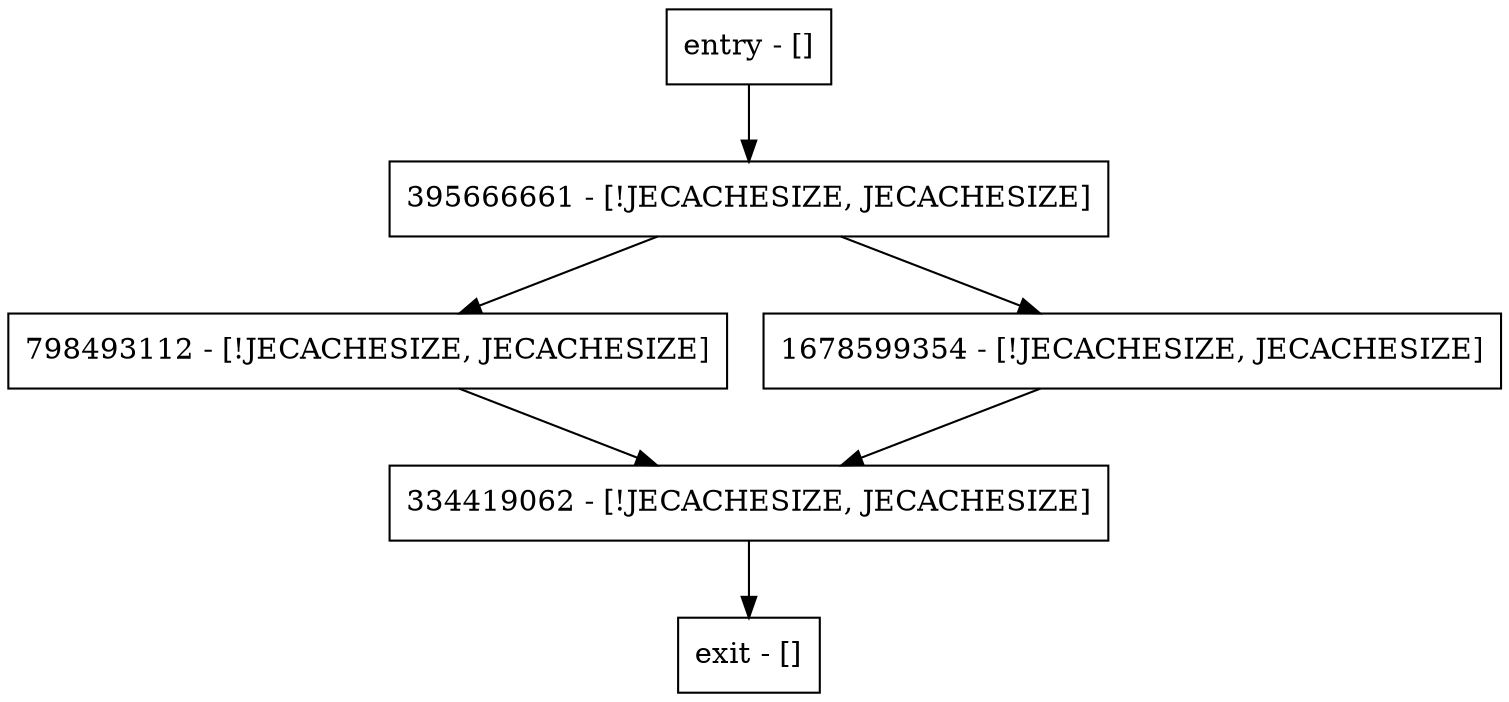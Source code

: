 digraph <clinit> {
node [shape=record];
798493112 [label="798493112 - [!JECACHESIZE, JECACHESIZE]"];
entry [label="entry - []"];
exit [label="exit - []"];
1678599354 [label="1678599354 - [!JECACHESIZE, JECACHESIZE]"];
395666661 [label="395666661 - [!JECACHESIZE, JECACHESIZE]"];
334419062 [label="334419062 - [!JECACHESIZE, JECACHESIZE]"];
entry;
exit;
798493112 -> 334419062;
entry -> 395666661;
1678599354 -> 334419062;
395666661 -> 798493112;
395666661 -> 1678599354;
334419062 -> exit;
}
